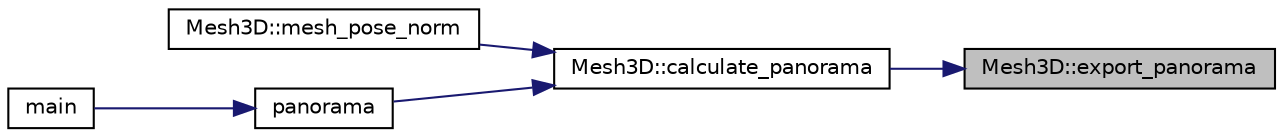 digraph "Mesh3D::export_panorama"
{
 // LATEX_PDF_SIZE
  edge [fontname="Helvetica",fontsize="10",labelfontname="Helvetica",labelfontsize="10"];
  node [fontname="Helvetica",fontsize="10",shape=record];
  rankdir="RL";
  Node1 [label="Mesh3D::export_panorama",height=0.2,width=0.4,color="black", fillcolor="grey75", style="filled", fontcolor="black",tooltip="Export PANORAMA representation to sdm , ndm or gndm."];
  Node1 -> Node2 [dir="back",color="midnightblue",fontsize="10",style="solid",fontname="Helvetica"];
  Node2 [label="Mesh3D::calculate_panorama",height=0.2,width=0.4,color="black", fillcolor="white", style="filled",URL="$classMesh3D.html#a0a984cd43ac240bc77aedaa564824fbb",tooltip="Calculate PANORAMA [extended] representation of the 3D mesh."];
  Node2 -> Node3 [dir="back",color="midnightblue",fontsize="10",style="solid",fontname="Helvetica"];
  Node3 [label="Mesh3D::mesh_pose_norm",height=0.2,width=0.4,color="black", fillcolor="white", style="filled",URL="$classMesh3D.html#a46b3dc7efd61e25fb9f157b7b3592747",tooltip="Compute the normalized pose of 3d mesh."];
  Node2 -> Node4 [dir="back",color="midnightblue",fontsize="10",style="solid",fontname="Helvetica"];
  Node4 [label="panorama",height=0.2,width=0.4,color="black", fillcolor="white", style="filled",URL="$main_8cpp.html#a2c209674c35c64c91f02b662b0902b5f",tooltip=" "];
  Node4 -> Node5 [dir="back",color="midnightblue",fontsize="10",style="solid",fontname="Helvetica"];
  Node5 [label="main",height=0.2,width=0.4,color="black", fillcolor="white", style="filled",URL="$main_8cpp.html#a0ddf1224851353fc92bfbff6f499fa97",tooltip=" "];
}
